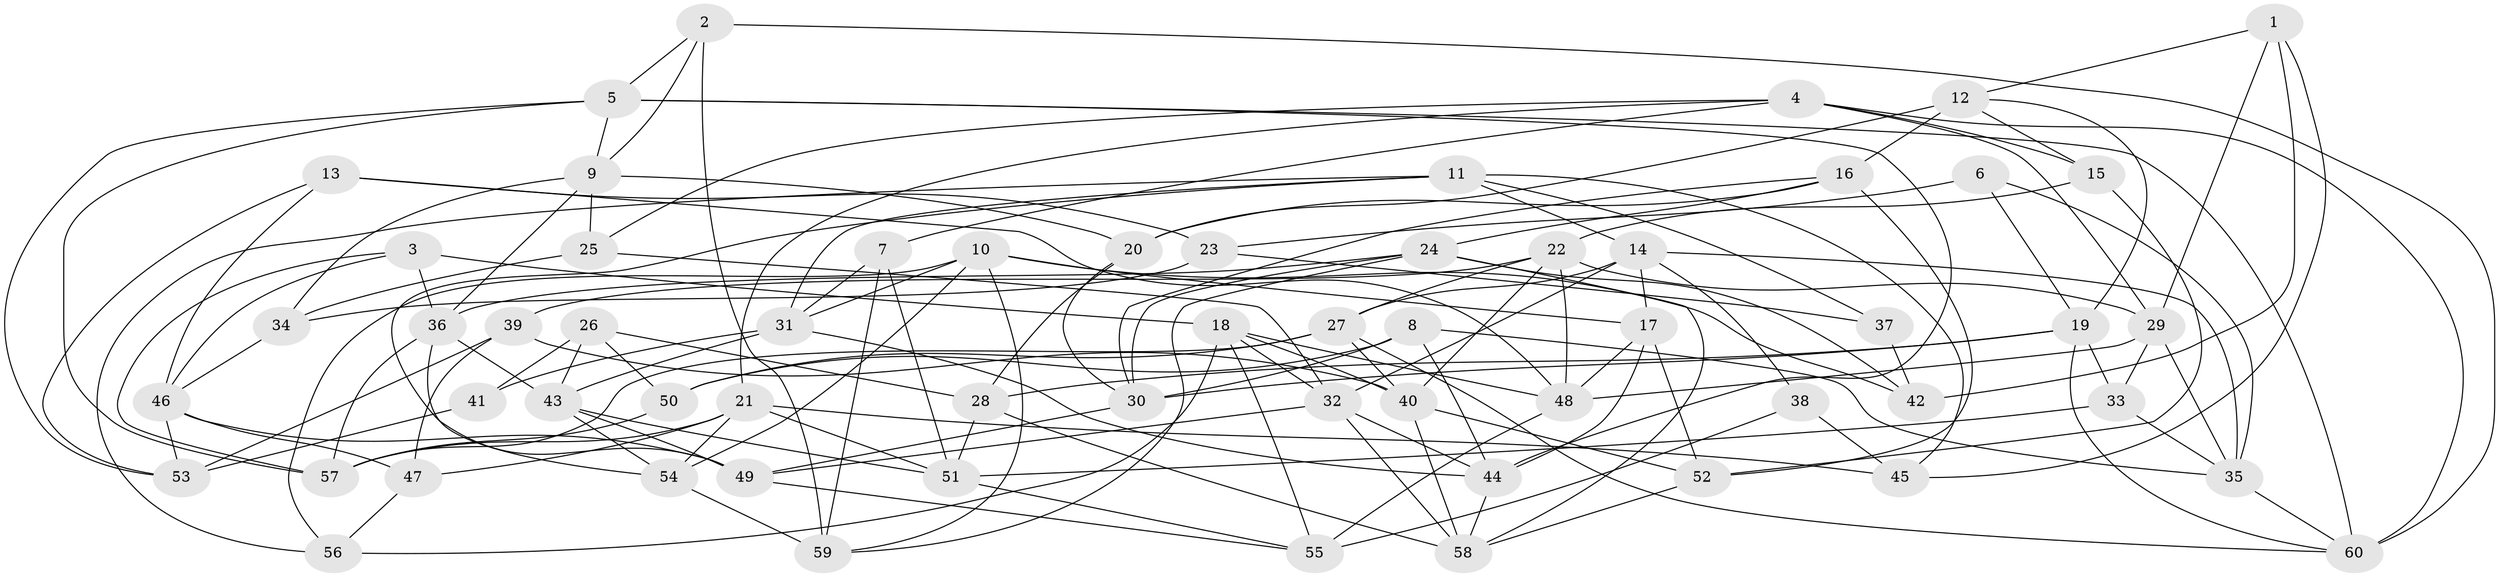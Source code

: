 // original degree distribution, {4: 1.0}
// Generated by graph-tools (version 1.1) at 2025/38/03/04/25 23:38:16]
// undirected, 60 vertices, 151 edges
graph export_dot {
  node [color=gray90,style=filled];
  1;
  2;
  3;
  4;
  5;
  6;
  7;
  8;
  9;
  10;
  11;
  12;
  13;
  14;
  15;
  16;
  17;
  18;
  19;
  20;
  21;
  22;
  23;
  24;
  25;
  26;
  27;
  28;
  29;
  30;
  31;
  32;
  33;
  34;
  35;
  36;
  37;
  38;
  39;
  40;
  41;
  42;
  43;
  44;
  45;
  46;
  47;
  48;
  49;
  50;
  51;
  52;
  53;
  54;
  55;
  56;
  57;
  58;
  59;
  60;
  1 -- 12 [weight=1.0];
  1 -- 29 [weight=1.0];
  1 -- 42 [weight=1.0];
  1 -- 45 [weight=1.0];
  2 -- 5 [weight=1.0];
  2 -- 9 [weight=1.0];
  2 -- 59 [weight=1.0];
  2 -- 60 [weight=1.0];
  3 -- 18 [weight=1.0];
  3 -- 36 [weight=1.0];
  3 -- 46 [weight=1.0];
  3 -- 57 [weight=1.0];
  4 -- 7 [weight=1.0];
  4 -- 15 [weight=1.0];
  4 -- 21 [weight=1.0];
  4 -- 25 [weight=1.0];
  4 -- 29 [weight=1.0];
  4 -- 60 [weight=1.0];
  5 -- 9 [weight=1.0];
  5 -- 44 [weight=1.0];
  5 -- 53 [weight=1.0];
  5 -- 57 [weight=1.0];
  5 -- 60 [weight=1.0];
  6 -- 19 [weight=1.0];
  6 -- 23 [weight=2.0];
  6 -- 35 [weight=1.0];
  7 -- 31 [weight=1.0];
  7 -- 51 [weight=1.0];
  7 -- 59 [weight=1.0];
  8 -- 30 [weight=1.0];
  8 -- 35 [weight=1.0];
  8 -- 44 [weight=1.0];
  8 -- 50 [weight=1.0];
  9 -- 20 [weight=1.0];
  9 -- 25 [weight=1.0];
  9 -- 34 [weight=1.0];
  9 -- 36 [weight=1.0];
  10 -- 17 [weight=1.0];
  10 -- 31 [weight=1.0];
  10 -- 42 [weight=1.0];
  10 -- 54 [weight=1.0];
  10 -- 56 [weight=1.0];
  10 -- 59 [weight=1.0];
  11 -- 14 [weight=1.0];
  11 -- 31 [weight=1.0];
  11 -- 37 [weight=1.0];
  11 -- 45 [weight=1.0];
  11 -- 49 [weight=1.0];
  11 -- 56 [weight=1.0];
  12 -- 15 [weight=1.0];
  12 -- 16 [weight=2.0];
  12 -- 19 [weight=1.0];
  12 -- 20 [weight=1.0];
  13 -- 23 [weight=1.0];
  13 -- 46 [weight=1.0];
  13 -- 48 [weight=1.0];
  13 -- 53 [weight=1.0];
  14 -- 17 [weight=1.0];
  14 -- 27 [weight=1.0];
  14 -- 32 [weight=1.0];
  14 -- 35 [weight=1.0];
  14 -- 38 [weight=1.0];
  15 -- 22 [weight=1.0];
  15 -- 52 [weight=1.0];
  16 -- 20 [weight=1.0];
  16 -- 24 [weight=1.0];
  16 -- 30 [weight=1.0];
  16 -- 52 [weight=1.0];
  17 -- 44 [weight=1.0];
  17 -- 48 [weight=1.0];
  17 -- 52 [weight=2.0];
  18 -- 32 [weight=1.0];
  18 -- 40 [weight=1.0];
  18 -- 48 [weight=1.0];
  18 -- 55 [weight=1.0];
  18 -- 56 [weight=1.0];
  19 -- 28 [weight=1.0];
  19 -- 30 [weight=1.0];
  19 -- 33 [weight=1.0];
  19 -- 60 [weight=1.0];
  20 -- 28 [weight=2.0];
  20 -- 30 [weight=1.0];
  21 -- 45 [weight=1.0];
  21 -- 47 [weight=1.0];
  21 -- 51 [weight=1.0];
  21 -- 54 [weight=1.0];
  21 -- 57 [weight=1.0];
  22 -- 27 [weight=1.0];
  22 -- 29 [weight=1.0];
  22 -- 39 [weight=1.0];
  22 -- 40 [weight=1.0];
  22 -- 48 [weight=1.0];
  23 -- 34 [weight=1.0];
  23 -- 37 [weight=2.0];
  24 -- 30 [weight=1.0];
  24 -- 36 [weight=1.0];
  24 -- 42 [weight=1.0];
  24 -- 58 [weight=1.0];
  24 -- 59 [weight=1.0];
  25 -- 32 [weight=1.0];
  25 -- 34 [weight=1.0];
  26 -- 28 [weight=1.0];
  26 -- 41 [weight=1.0];
  26 -- 43 [weight=1.0];
  26 -- 50 [weight=1.0];
  27 -- 40 [weight=1.0];
  27 -- 50 [weight=1.0];
  27 -- 57 [weight=1.0];
  27 -- 60 [weight=1.0];
  28 -- 51 [weight=1.0];
  28 -- 58 [weight=1.0];
  29 -- 33 [weight=1.0];
  29 -- 35 [weight=1.0];
  29 -- 48 [weight=1.0];
  30 -- 49 [weight=1.0];
  31 -- 41 [weight=1.0];
  31 -- 43 [weight=1.0];
  31 -- 44 [weight=1.0];
  32 -- 44 [weight=1.0];
  32 -- 49 [weight=1.0];
  32 -- 58 [weight=1.0];
  33 -- 35 [weight=1.0];
  33 -- 51 [weight=1.0];
  34 -- 46 [weight=1.0];
  35 -- 60 [weight=1.0];
  36 -- 43 [weight=1.0];
  36 -- 54 [weight=1.0];
  36 -- 57 [weight=1.0];
  37 -- 42 [weight=1.0];
  38 -- 45 [weight=1.0];
  38 -- 55 [weight=2.0];
  39 -- 40 [weight=1.0];
  39 -- 47 [weight=1.0];
  39 -- 53 [weight=1.0];
  40 -- 52 [weight=1.0];
  40 -- 58 [weight=1.0];
  41 -- 53 [weight=2.0];
  43 -- 49 [weight=1.0];
  43 -- 51 [weight=1.0];
  43 -- 54 [weight=1.0];
  44 -- 58 [weight=1.0];
  46 -- 47 [weight=1.0];
  46 -- 49 [weight=1.0];
  46 -- 53 [weight=1.0];
  47 -- 56 [weight=1.0];
  48 -- 55 [weight=1.0];
  49 -- 55 [weight=1.0];
  50 -- 57 [weight=1.0];
  51 -- 55 [weight=1.0];
  52 -- 58 [weight=1.0];
  54 -- 59 [weight=2.0];
}
